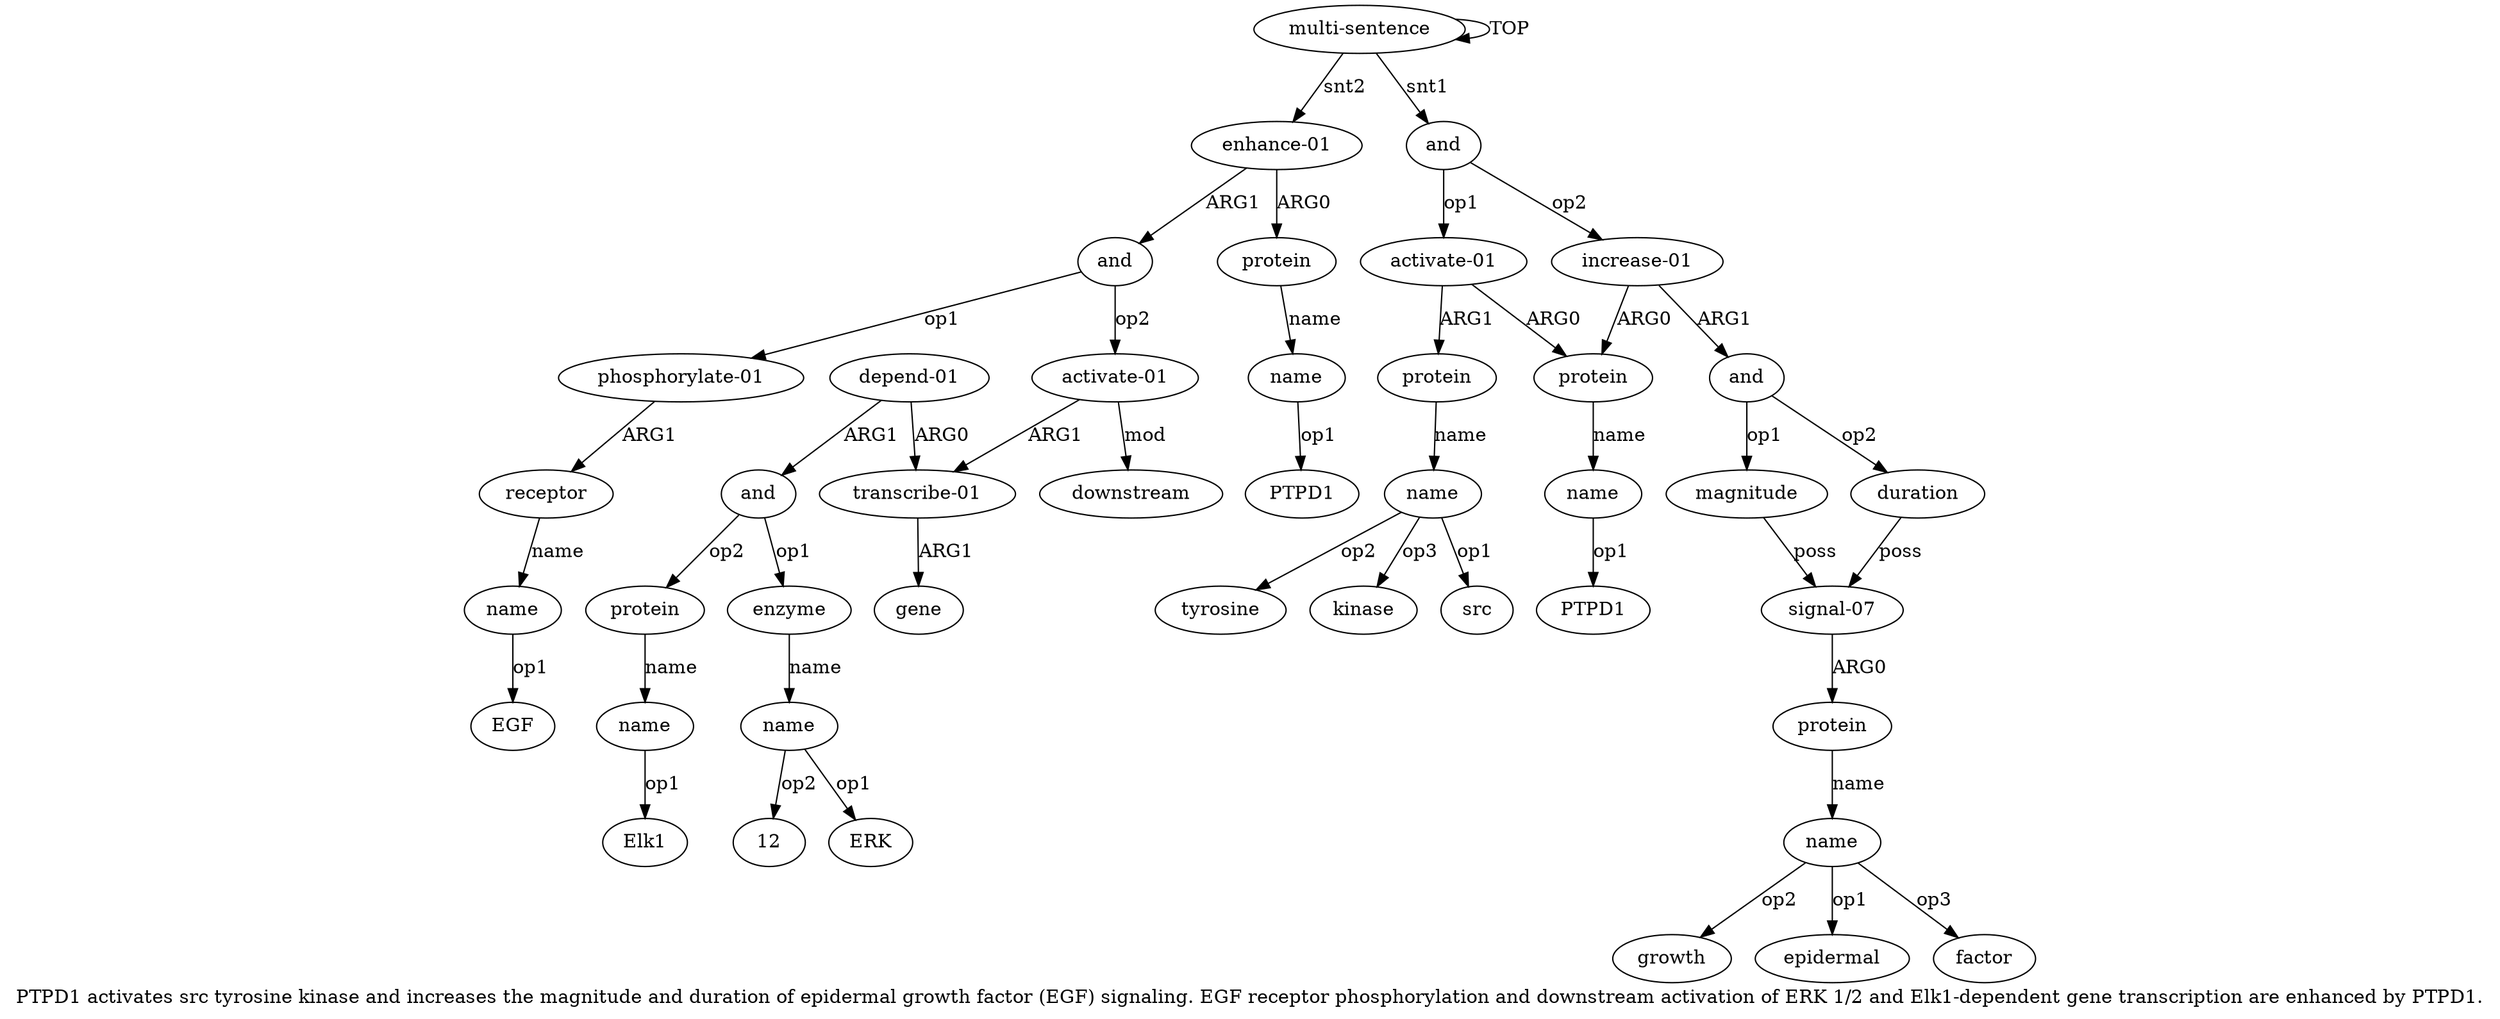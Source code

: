 digraph  {
	graph [label="PTPD1 activates src tyrosine kinase and increases the magnitude and duration of epidermal growth factor (EGF) signaling. EGF receptor \
phosphorylation and downstream activation of ERK 1/2 and Elk1-dependent gene transcription are enhanced by PTPD1."];
	node [label="\N"];
	a20	 [color=black,
		gold_ind=20,
		gold_label=name,
		label=name,
		test_ind=20,
		test_label=name];
	"a20 EGF"	 [color=black,
		gold_ind=-1,
		gold_label=EGF,
		label=EGF,
		test_ind=-1,
		test_label=EGF];
	a20 -> "a20 EGF" [key=0,
	color=black,
	gold_label=op1,
	label=op1,
	test_label=op1];
a21 [color=black,
	gold_ind=21,
	gold_label="activate-01",
	label="activate-01",
	test_ind=21,
	test_label="activate-01"];
a22 [color=black,
	gold_ind=22,
	gold_label="transcribe-01",
	label="transcribe-01",
	test_ind=22,
	test_label="transcribe-01"];
a21 -> a22 [key=0,
color=black,
gold_label=ARG1,
label=ARG1,
test_label=ARG1];
a30 [color=black,
gold_ind=30,
gold_label=downstream,
label=downstream,
test_ind=30,
test_label=downstream];
a21 -> a30 [key=0,
color=black,
gold_label=mod,
label=mod,
test_label=mod];
a23 [color=black,
gold_ind=23,
gold_label=gene,
label=gene,
test_ind=23,
test_label=gene];
a22 -> a23 [key=0,
color=black,
gold_label=ARG1,
label=ARG1,
test_label=ARG1];
a24 [color=black,
gold_ind=24,
gold_label="depend-01",
label="depend-01",
test_ind=24,
test_label="depend-01"];
a24 -> a22 [key=0,
color=black,
gold_label=ARG0,
label=ARG0,
test_label=ARG0];
a25 [color=black,
gold_ind=25,
gold_label=and,
label=and,
test_ind=25,
test_label=and];
a24 -> a25 [key=0,
color=black,
gold_label=ARG1,
label=ARG1,
test_label=ARG1];
a26 [color=black,
gold_ind=26,
gold_label=enzyme,
label=enzyme,
test_ind=26,
test_label=enzyme];
a25 -> a26 [key=0,
color=black,
gold_label=op1,
label=op1,
test_label=op1];
a28 [color=black,
gold_ind=28,
gold_label=protein,
label=protein,
test_ind=28,
test_label=protein];
a25 -> a28 [key=0,
color=black,
gold_label=op2,
label=op2,
test_label=op2];
a27 [color=black,
gold_ind=27,
gold_label=name,
label=name,
test_ind=27,
test_label=name];
a26 -> a27 [key=0,
color=black,
gold_label=name,
label=name,
test_label=name];
"a27 12" [color=black,
gold_ind=-1,
gold_label=12,
label=12,
test_ind=-1,
test_label=12];
a27 -> "a27 12" [key=0,
color=black,
gold_label=op2,
label=op2,
test_label=op2];
"a27 ERK" [color=black,
gold_ind=-1,
gold_label=ERK,
label=ERK,
test_ind=-1,
test_label=ERK];
a27 -> "a27 ERK" [key=0,
color=black,
gold_label=op1,
label=op1,
test_label=op1];
a29 [color=black,
gold_ind=29,
gold_label=name,
label=name,
test_ind=29,
test_label=name];
a28 -> a29 [key=0,
color=black,
gold_label=name,
label=name,
test_label=name];
"a29 Elk1" [color=black,
gold_ind=-1,
gold_label=Elk1,
label=Elk1,
test_ind=-1,
test_label=Elk1];
a29 -> "a29 Elk1" [key=0,
color=black,
gold_label=op1,
label=op1,
test_label=op1];
"a6 kinase" [color=black,
gold_ind=-1,
gold_label=kinase,
label=kinase,
test_ind=-1,
test_label=kinase];
"a4 PTPD1" [color=black,
gold_ind=-1,
gold_label=PTPD1,
label=PTPD1,
test_ind=-1,
test_label=PTPD1];
a15 [color=black,
gold_ind=15,
gold_label=protein,
label=protein,
test_ind=15,
test_label=protein];
a16 [color=black,
gold_ind=16,
gold_label=name,
label=name,
test_ind=16,
test_label=name];
a15 -> a16 [key=0,
color=black,
gold_label=name,
label=name,
test_label=name];
a14 [color=black,
gold_ind=14,
gold_label="enhance-01",
label="enhance-01",
test_ind=14,
test_label="enhance-01"];
a14 -> a15 [key=0,
color=black,
gold_label=ARG0,
label=ARG0,
test_label=ARG0];
a17 [color=black,
gold_ind=17,
gold_label=and,
label=and,
test_ind=17,
test_label=and];
a14 -> a17 [key=0,
color=black,
gold_label=ARG1,
label=ARG1,
test_label=ARG1];
a17 -> a21 [key=0,
color=black,
gold_label=op2,
label=op2,
test_label=op2];
a18 [color=black,
gold_ind=18,
gold_label="phosphorylate-01",
label="phosphorylate-01",
test_ind=18,
test_label="phosphorylate-01"];
a17 -> a18 [key=0,
color=black,
gold_label=op1,
label=op1,
test_label=op1];
"a16 PTPD1" [color=black,
gold_ind=-1,
gold_label=PTPD1,
label=PTPD1,
test_ind=-1,
test_label=PTPD1];
a16 -> "a16 PTPD1" [key=0,
color=black,
gold_label=op1,
label=op1,
test_label=op1];
a11 [color=black,
gold_ind=11,
gold_label=protein,
label=protein,
test_ind=11,
test_label=protein];
a12 [color=black,
gold_ind=12,
gold_label=name,
label=name,
test_ind=12,
test_label=name];
a11 -> a12 [key=0,
color=black,
gold_label=name,
label=name,
test_label=name];
a10 [color=black,
gold_ind=10,
gold_label="signal-07",
label="signal-07",
test_ind=10,
test_label="signal-07"];
a10 -> a11 [key=0,
color=black,
gold_label=ARG0,
label=ARG0,
test_label=ARG0];
a13 [color=black,
gold_ind=13,
gold_label=duration,
label=duration,
test_ind=13,
test_label=duration];
a13 -> a10 [key=0,
color=black,
gold_label=poss,
label=poss,
test_label=poss];
"a12 growth" [color=black,
gold_ind=-1,
gold_label=growth,
label=growth,
test_ind=-1,
test_label=growth];
a12 -> "a12 growth" [key=0,
color=black,
gold_label=op2,
label=op2,
test_label=op2];
"a12 epidermal" [color=black,
gold_ind=-1,
gold_label=epidermal,
label=epidermal,
test_ind=-1,
test_label=epidermal];
a12 -> "a12 epidermal" [key=0,
color=black,
gold_label=op1,
label=op1,
test_label=op1];
"a12 factor" [color=black,
gold_ind=-1,
gold_label=factor,
label=factor,
test_ind=-1,
test_label=factor];
a12 -> "a12 factor" [key=0,
color=black,
gold_label=op3,
label=op3,
test_label=op3];
a19 [color=black,
gold_ind=19,
gold_label=receptor,
label=receptor,
test_ind=19,
test_label=receptor];
a19 -> a20 [key=0,
color=black,
gold_label=name,
label=name,
test_label=name];
a18 -> a19 [key=0,
color=black,
gold_label=ARG1,
label=ARG1,
test_label=ARG1];
"a6 src" [color=black,
gold_ind=-1,
gold_label=src,
label=src,
test_ind=-1,
test_label=src];
a1 [color=black,
gold_ind=1,
gold_label=and,
label=and,
test_ind=1,
test_label=and];
a2 [color=black,
gold_ind=2,
gold_label="activate-01",
label="activate-01",
test_ind=2,
test_label="activate-01"];
a1 -> a2 [key=0,
color=black,
gold_label=op1,
label=op1,
test_label=op1];
a7 [color=black,
gold_ind=7,
gold_label="increase-01",
label="increase-01",
test_ind=7,
test_label="increase-01"];
a1 -> a7 [key=0,
color=black,
gold_label=op2,
label=op2,
test_label=op2];
a0 [color=black,
gold_ind=0,
gold_label="multi-sentence",
label="multi-sentence",
test_ind=0,
test_label="multi-sentence"];
a0 -> a14 [key=0,
color=black,
gold_label=snt2,
label=snt2,
test_label=snt2];
a0 -> a1 [key=0,
color=black,
gold_label=snt1,
label=snt1,
test_label=snt1];
a0 -> a0 [key=0,
color=black,
gold_label=TOP,
label=TOP,
test_label=TOP];
a3 [color=black,
gold_ind=3,
gold_label=protein,
label=protein,
test_ind=3,
test_label=protein];
a4 [color=black,
gold_ind=4,
gold_label=name,
label=name,
test_ind=4,
test_label=name];
a3 -> a4 [key=0,
color=black,
gold_label=name,
label=name,
test_label=name];
a2 -> a3 [key=0,
color=black,
gold_label=ARG0,
label=ARG0,
test_label=ARG0];
a5 [color=black,
gold_ind=5,
gold_label=protein,
label=protein,
test_ind=5,
test_label=protein];
a2 -> a5 [key=0,
color=black,
gold_label=ARG1,
label=ARG1,
test_label=ARG1];
a6 [color=black,
gold_ind=6,
gold_label=name,
label=name,
test_ind=6,
test_label=name];
a5 -> a6 [key=0,
color=black,
gold_label=name,
label=name,
test_label=name];
a4 -> "a4 PTPD1" [key=0,
color=black,
gold_label=op1,
label=op1,
test_label=op1];
a7 -> a3 [key=0,
color=black,
gold_label=ARG0,
label=ARG0,
test_label=ARG0];
a8 [color=black,
gold_ind=8,
gold_label=and,
label=and,
test_ind=8,
test_label=and];
a7 -> a8 [key=0,
color=black,
gold_label=ARG1,
label=ARG1,
test_label=ARG1];
a6 -> "a6 kinase" [key=0,
color=black,
gold_label=op3,
label=op3,
test_label=op3];
a6 -> "a6 src" [key=0,
color=black,
gold_label=op1,
label=op1,
test_label=op1];
"a6 tyrosine" [color=black,
gold_ind=-1,
gold_label=tyrosine,
label=tyrosine,
test_ind=-1,
test_label=tyrosine];
a6 -> "a6 tyrosine" [key=0,
color=black,
gold_label=op2,
label=op2,
test_label=op2];
a9 [color=black,
gold_ind=9,
gold_label=magnitude,
label=magnitude,
test_ind=9,
test_label=magnitude];
a9 -> a10 [key=0,
color=black,
gold_label=poss,
label=poss,
test_label=poss];
a8 -> a13 [key=0,
color=black,
gold_label=op2,
label=op2,
test_label=op2];
a8 -> a9 [key=0,
color=black,
gold_label=op1,
label=op1,
test_label=op1];
}
